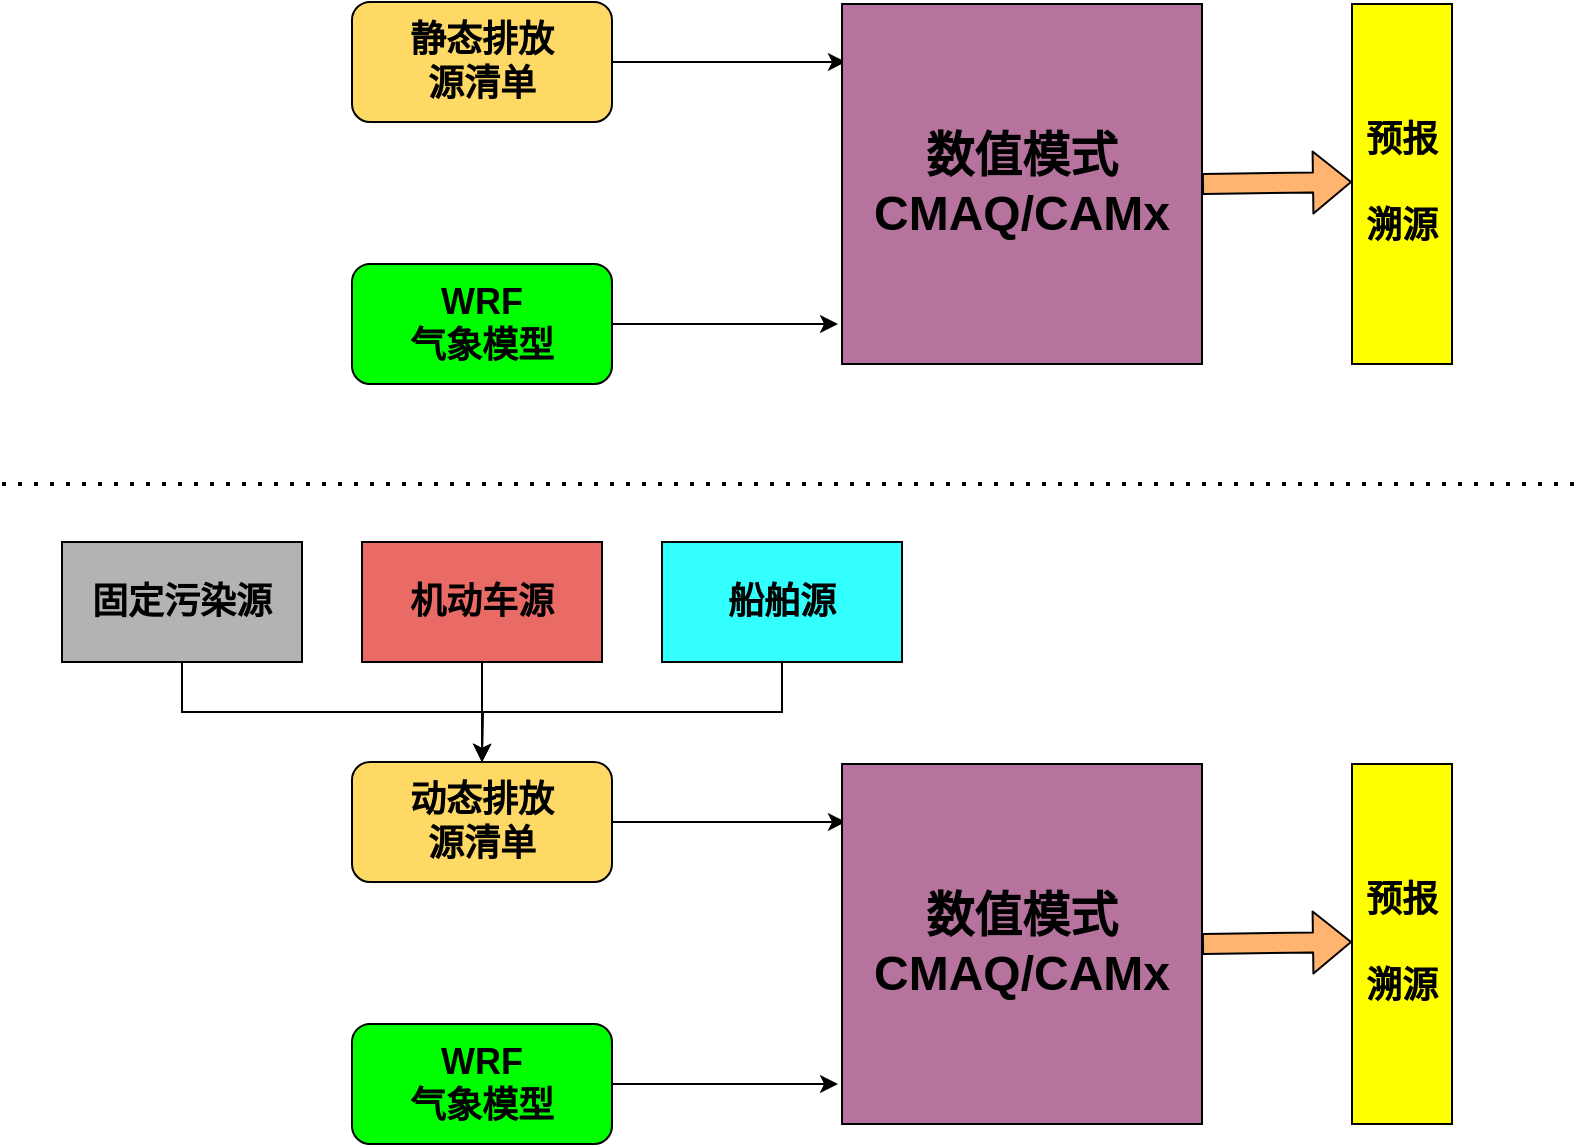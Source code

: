 <mxfile version="13.10.1" type="github">
  <diagram id="_IUiwXL_C3cBtvh0CRpl" name="Page-1">
    <mxGraphModel dx="1695" dy="425" grid="1" gridSize="10" guides="1" tooltips="1" connect="1" arrows="1" fold="1" page="1" pageScale="1" pageWidth="827" pageHeight="1169" math="0" shadow="0">
      <root>
        <mxCell id="0" />
        <mxCell id="1" parent="0" />
        <mxCell id="2YkDD8uxBYW-g8fFTxg7-5" style="edgeStyle=orthogonalEdgeStyle;rounded=0;orthogonalLoop=1;jettySize=auto;html=1;exitX=1;exitY=0.5;exitDx=0;exitDy=0;entryX=0.011;entryY=0.161;entryDx=0;entryDy=0;entryPerimeter=0;" edge="1" parent="1" source="2YkDD8uxBYW-g8fFTxg7-1" target="2YkDD8uxBYW-g8fFTxg7-3">
          <mxGeometry relative="1" as="geometry">
            <mxPoint x="350" y="111" as="targetPoint" />
          </mxGeometry>
        </mxCell>
        <mxCell id="2YkDD8uxBYW-g8fFTxg7-1" value="&lt;font style=&quot;font-size: 18px&quot;&gt;&lt;b&gt;静态&lt;/b&gt;&lt;b&gt;排放&lt;br&gt;源清单&lt;/b&gt;&lt;b&gt;&lt;br&gt;&lt;/b&gt;&lt;/font&gt;" style="rounded=1;whiteSpace=wrap;html=1;fillColor=#FFD966;" vertex="1" parent="1">
          <mxGeometry x="105" y="80" width="130" height="60" as="geometry" />
        </mxCell>
        <mxCell id="2YkDD8uxBYW-g8fFTxg7-6" style="edgeStyle=orthogonalEdgeStyle;rounded=0;orthogonalLoop=1;jettySize=auto;html=1;exitX=1;exitY=0.5;exitDx=0;exitDy=0;entryX=-0.011;entryY=0.889;entryDx=0;entryDy=0;entryPerimeter=0;" edge="1" parent="1" source="2YkDD8uxBYW-g8fFTxg7-2" target="2YkDD8uxBYW-g8fFTxg7-3">
          <mxGeometry relative="1" as="geometry" />
        </mxCell>
        <mxCell id="2YkDD8uxBYW-g8fFTxg7-2" value="&lt;font style=&quot;font-size: 18px&quot;&gt;&lt;b&gt;WRF&lt;br&gt;&lt;/b&gt;&lt;b&gt;气象模型&lt;/b&gt;&lt;/font&gt;" style="rounded=1;whiteSpace=wrap;html=1;fillColor=#00FF00;" vertex="1" parent="1">
          <mxGeometry x="105" y="211" width="130" height="60" as="geometry" />
        </mxCell>
        <mxCell id="2YkDD8uxBYW-g8fFTxg7-3" value="&lt;font style=&quot;font-size: 24px&quot;&gt;&lt;b&gt;数值模式&lt;br&gt;CMAQ/CAMx&lt;/b&gt;&lt;/font&gt;" style="whiteSpace=wrap;html=1;aspect=fixed;fillColor=#B5739D;" vertex="1" parent="1">
          <mxGeometry x="350" y="81" width="180" height="180" as="geometry" />
        </mxCell>
        <mxCell id="2YkDD8uxBYW-g8fFTxg7-4" value="&lt;span style=&quot;font-size: 18px&quot;&gt;&lt;b&gt;预报&lt;br&gt;&lt;br&gt;&lt;/b&gt;&lt;/span&gt;&lt;font style=&quot;font-size: 18px&quot;&gt;&lt;b&gt;溯源&lt;/b&gt;&lt;/font&gt;" style="rounded=0;whiteSpace=wrap;html=1;fillColor=#FFFF00;" vertex="1" parent="1">
          <mxGeometry x="605" y="81" width="50" height="180" as="geometry" />
        </mxCell>
        <mxCell id="2YkDD8uxBYW-g8fFTxg7-8" value="" style="shape=flexArrow;endArrow=classic;html=1;entryX=0;entryY=0.55;entryDx=0;entryDy=0;entryPerimeter=0;fillColor=#FFB570;" edge="1" parent="1">
          <mxGeometry width="50" height="50" relative="1" as="geometry">
            <mxPoint x="530" y="171" as="sourcePoint" />
            <mxPoint x="605" y="170" as="targetPoint" />
          </mxGeometry>
        </mxCell>
        <mxCell id="2YkDD8uxBYW-g8fFTxg7-9" style="edgeStyle=orthogonalEdgeStyle;rounded=0;orthogonalLoop=1;jettySize=auto;html=1;exitX=1;exitY=0.5;exitDx=0;exitDy=0;entryX=0.011;entryY=0.161;entryDx=0;entryDy=0;entryPerimeter=0;" edge="1" parent="1" source="2YkDD8uxBYW-g8fFTxg7-10" target="2YkDD8uxBYW-g8fFTxg7-13">
          <mxGeometry relative="1" as="geometry">
            <mxPoint x="350" y="491" as="targetPoint" />
          </mxGeometry>
        </mxCell>
        <mxCell id="2YkDD8uxBYW-g8fFTxg7-10" value="&lt;font style=&quot;font-size: 18px&quot;&gt;&lt;b&gt;动态&lt;/b&gt;&lt;b&gt;排放&lt;br&gt;源清单&lt;/b&gt;&lt;b&gt;&lt;br&gt;&lt;/b&gt;&lt;/font&gt;" style="rounded=1;whiteSpace=wrap;html=1;fillColor=#FFD966;" vertex="1" parent="1">
          <mxGeometry x="105" y="460" width="130" height="60" as="geometry" />
        </mxCell>
        <mxCell id="2YkDD8uxBYW-g8fFTxg7-11" style="edgeStyle=orthogonalEdgeStyle;rounded=0;orthogonalLoop=1;jettySize=auto;html=1;exitX=1;exitY=0.5;exitDx=0;exitDy=0;entryX=-0.011;entryY=0.889;entryDx=0;entryDy=0;entryPerimeter=0;" edge="1" parent="1" source="2YkDD8uxBYW-g8fFTxg7-12" target="2YkDD8uxBYW-g8fFTxg7-13">
          <mxGeometry relative="1" as="geometry" />
        </mxCell>
        <mxCell id="2YkDD8uxBYW-g8fFTxg7-12" value="&lt;font style=&quot;font-size: 18px&quot;&gt;&lt;b&gt;WRF&lt;br&gt;&lt;/b&gt;&lt;b&gt;气象模型&lt;/b&gt;&lt;/font&gt;" style="rounded=1;whiteSpace=wrap;html=1;fillColor=#00FF00;" vertex="1" parent="1">
          <mxGeometry x="105" y="591" width="130" height="60" as="geometry" />
        </mxCell>
        <mxCell id="2YkDD8uxBYW-g8fFTxg7-13" value="&lt;font style=&quot;font-size: 24px&quot;&gt;&lt;b&gt;数值模式&lt;br&gt;CMAQ/CAMx&lt;/b&gt;&lt;/font&gt;" style="whiteSpace=wrap;html=1;aspect=fixed;fillColor=#B5739D;" vertex="1" parent="1">
          <mxGeometry x="350" y="461" width="180" height="180" as="geometry" />
        </mxCell>
        <mxCell id="2YkDD8uxBYW-g8fFTxg7-14" value="&lt;span style=&quot;font-size: 18px&quot;&gt;&lt;b&gt;预报&lt;br&gt;&lt;br&gt;&lt;/b&gt;&lt;/span&gt;&lt;font style=&quot;font-size: 18px&quot;&gt;&lt;b&gt;溯源&lt;/b&gt;&lt;/font&gt;" style="rounded=0;whiteSpace=wrap;html=1;fillColor=#FFFF00;" vertex="1" parent="1">
          <mxGeometry x="605" y="461" width="50" height="180" as="geometry" />
        </mxCell>
        <mxCell id="2YkDD8uxBYW-g8fFTxg7-15" value="" style="shape=flexArrow;endArrow=classic;html=1;entryX=0;entryY=0.55;entryDx=0;entryDy=0;entryPerimeter=0;fillColor=#FFB570;" edge="1" parent="1">
          <mxGeometry width="50" height="50" relative="1" as="geometry">
            <mxPoint x="530" y="551" as="sourcePoint" />
            <mxPoint x="605" y="550" as="targetPoint" />
          </mxGeometry>
        </mxCell>
        <mxCell id="2YkDD8uxBYW-g8fFTxg7-20" style="edgeStyle=orthogonalEdgeStyle;rounded=0;orthogonalLoop=1;jettySize=auto;html=1;exitX=0.5;exitY=1;exitDx=0;exitDy=0;entryX=0.5;entryY=0;entryDx=0;entryDy=0;" edge="1" parent="1" source="2YkDD8uxBYW-g8fFTxg7-17" target="2YkDD8uxBYW-g8fFTxg7-10">
          <mxGeometry relative="1" as="geometry" />
        </mxCell>
        <mxCell id="2YkDD8uxBYW-g8fFTxg7-17" value="&lt;b&gt;&lt;font style=&quot;font-size: 18px&quot;&gt;固定污染源&lt;/font&gt;&lt;/b&gt;" style="rounded=0;whiteSpace=wrap;html=1;fillColor=#B3B3B3;" vertex="1" parent="1">
          <mxGeometry x="-40" y="350" width="120" height="60" as="geometry" />
        </mxCell>
        <mxCell id="2YkDD8uxBYW-g8fFTxg7-22" style="edgeStyle=orthogonalEdgeStyle;rounded=0;orthogonalLoop=1;jettySize=auto;html=1;exitX=0.5;exitY=1;exitDx=0;exitDy=0;" edge="1" parent="1" source="2YkDD8uxBYW-g8fFTxg7-18">
          <mxGeometry relative="1" as="geometry">
            <mxPoint x="170" y="460" as="targetPoint" />
          </mxGeometry>
        </mxCell>
        <mxCell id="2YkDD8uxBYW-g8fFTxg7-18" value="&lt;font style=&quot;font-size: 18px&quot;&gt;&lt;b&gt;机动车源&lt;/b&gt;&lt;/font&gt;" style="rounded=0;whiteSpace=wrap;html=1;fillColor=#EA6B66;" vertex="1" parent="1">
          <mxGeometry x="110" y="350" width="120" height="60" as="geometry" />
        </mxCell>
        <mxCell id="2YkDD8uxBYW-g8fFTxg7-21" style="edgeStyle=orthogonalEdgeStyle;rounded=0;orthogonalLoop=1;jettySize=auto;html=1;exitX=0.5;exitY=1;exitDx=0;exitDy=0;" edge="1" parent="1" source="2YkDD8uxBYW-g8fFTxg7-19">
          <mxGeometry relative="1" as="geometry">
            <mxPoint x="170" y="460" as="targetPoint" />
          </mxGeometry>
        </mxCell>
        <mxCell id="2YkDD8uxBYW-g8fFTxg7-19" value="&lt;font style=&quot;font-size: 18px&quot;&gt;&lt;b&gt;船舶源&lt;/b&gt;&lt;/font&gt;" style="rounded=0;whiteSpace=wrap;html=1;fillColor=#33FFFF;" vertex="1" parent="1">
          <mxGeometry x="260" y="350" width="120" height="60" as="geometry" />
        </mxCell>
        <mxCell id="2YkDD8uxBYW-g8fFTxg7-23" value="" style="endArrow=none;dashed=1;html=1;dashPattern=1 3;strokeWidth=2;" edge="1" parent="1">
          <mxGeometry width="50" height="50" relative="1" as="geometry">
            <mxPoint x="-70" y="321" as="sourcePoint" />
            <mxPoint x="720" y="321" as="targetPoint" />
          </mxGeometry>
        </mxCell>
      </root>
    </mxGraphModel>
  </diagram>
</mxfile>

